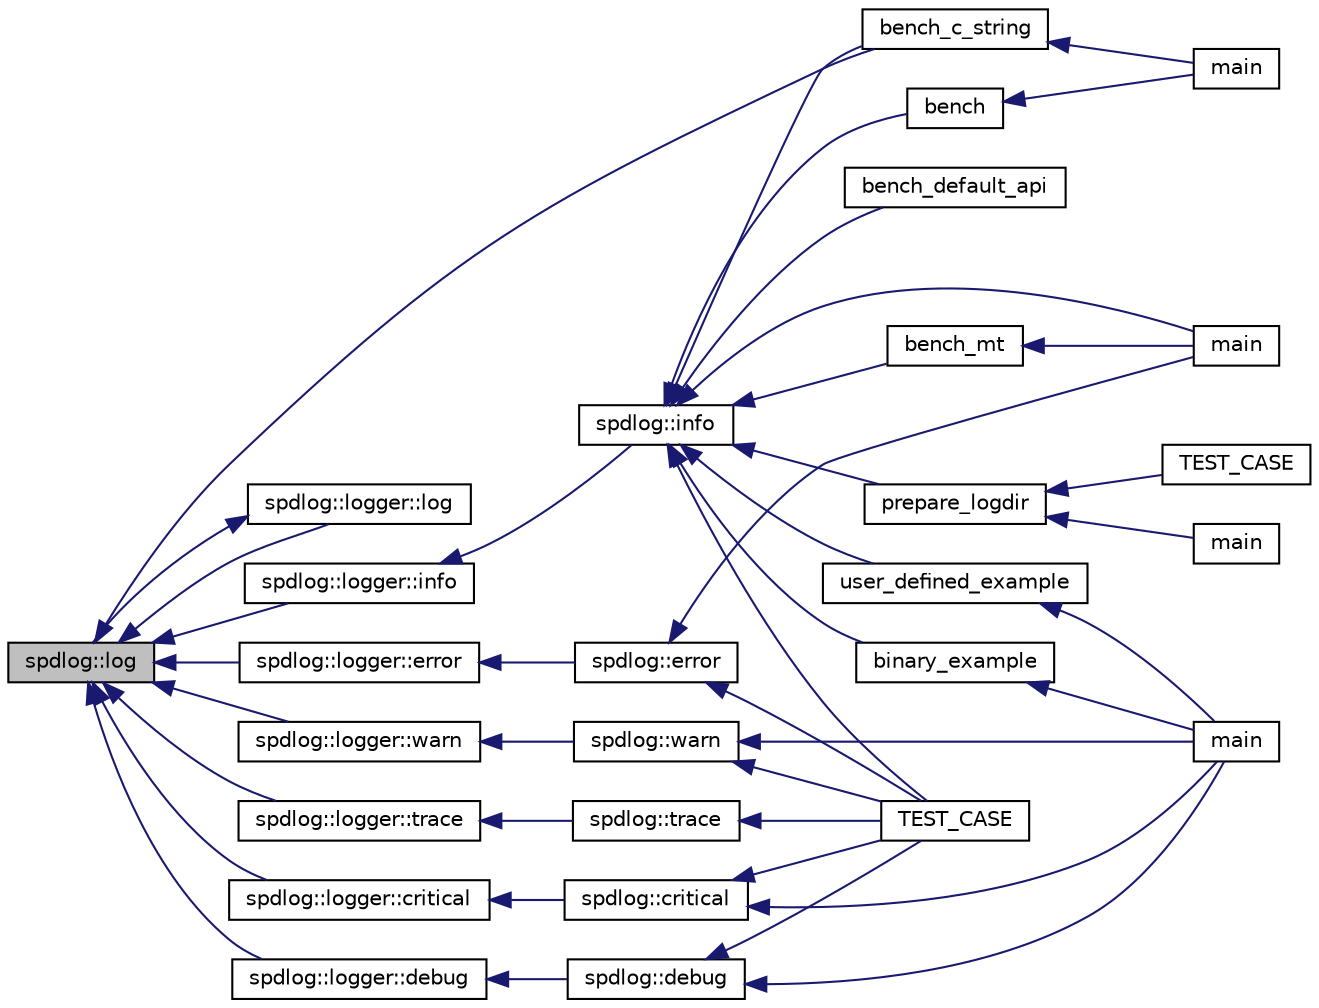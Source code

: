 digraph "spdlog::log"
{
  edge [fontname="Helvetica",fontsize="10",labelfontname="Helvetica",labelfontsize="10"];
  node [fontname="Helvetica",fontsize="10",shape=record];
  rankdir="LR";
  Node1 [label="spdlog::log",height=0.2,width=0.4,color="black", fillcolor="grey75", style="filled" fontcolor="black"];
  Node1 -> Node2 [dir="back",color="midnightblue",fontsize="10",style="solid",fontname="Helvetica"];
  Node2 [label="bench_c_string",height=0.2,width=0.4,color="black", fillcolor="white", style="filled",URL="$bench_8cpp.html#ad44a71c1b1a49867d117d367fd476e94"];
  Node2 -> Node3 [dir="back",color="midnightblue",fontsize="10",style="solid",fontname="Helvetica"];
  Node3 [label="main",height=0.2,width=0.4,color="black", fillcolor="white", style="filled",URL="$bench_8cpp.html#a0ddf1224851353fc92bfbff6f499fa97"];
  Node1 -> Node4 [dir="back",color="midnightblue",fontsize="10",style="solid",fontname="Helvetica"];
  Node4 [label="spdlog::logger::log",height=0.2,width=0.4,color="black", fillcolor="white", style="filled",URL="$classspdlog_1_1logger.html#a5149c7b8c1ac8aeedbeba779b0e0cfb7"];
  Node4 -> Node1 [dir="back",color="midnightblue",fontsize="10",style="solid",fontname="Helvetica"];
  Node1 -> Node5 [dir="back",color="midnightblue",fontsize="10",style="solid",fontname="Helvetica"];
  Node5 [label="spdlog::logger::trace",height=0.2,width=0.4,color="black", fillcolor="white", style="filled",URL="$classspdlog_1_1logger.html#ad40c4deed02014ba07bd45d216808cb8"];
  Node5 -> Node6 [dir="back",color="midnightblue",fontsize="10",style="solid",fontname="Helvetica"];
  Node6 [label="spdlog::trace",height=0.2,width=0.4,color="black", fillcolor="white", style="filled",URL="$namespacespdlog.html#adc6cdc47f32c1a9d66cedbe05202bbd1"];
  Node6 -> Node7 [dir="back",color="midnightblue",fontsize="10",style="solid",fontname="Helvetica"];
  Node7 [label="TEST_CASE",height=0.2,width=0.4,color="black", fillcolor="white", style="filled",URL="$test__misc_8cpp.html#abbb6623501088a076b93b8753bf9b660"];
  Node1 -> Node8 [dir="back",color="midnightblue",fontsize="10",style="solid",fontname="Helvetica"];
  Node8 [label="spdlog::logger::debug",height=0.2,width=0.4,color="black", fillcolor="white", style="filled",URL="$classspdlog_1_1logger.html#abccd1b923dcc02f7ab27bddc62d249e4"];
  Node8 -> Node9 [dir="back",color="midnightblue",fontsize="10",style="solid",fontname="Helvetica"];
  Node9 [label="spdlog::debug",height=0.2,width=0.4,color="black", fillcolor="white", style="filled",URL="$namespacespdlog.html#a1fe043ac565dfec785bab6dd68687657"];
  Node9 -> Node10 [dir="back",color="midnightblue",fontsize="10",style="solid",fontname="Helvetica"];
  Node10 [label="main",height=0.2,width=0.4,color="black", fillcolor="white", style="filled",URL="$example_8cpp.html#a81ce304348a420752ee080480d2b3095"];
  Node9 -> Node7 [dir="back",color="midnightblue",fontsize="10",style="solid",fontname="Helvetica"];
  Node1 -> Node11 [dir="back",color="midnightblue",fontsize="10",style="solid",fontname="Helvetica"];
  Node11 [label="spdlog::logger::info",height=0.2,width=0.4,color="black", fillcolor="white", style="filled",URL="$classspdlog_1_1logger.html#ab9862f48bf0a87b8f3532d36d404235a"];
  Node11 -> Node12 [dir="back",color="midnightblue",fontsize="10",style="solid",fontname="Helvetica"];
  Node12 [label="spdlog::info",height=0.2,width=0.4,color="black", fillcolor="white", style="filled",URL="$namespacespdlog.html#aa28eab0ad170c43b6624bf698a12a1d2"];
  Node12 -> Node13 [dir="back",color="midnightblue",fontsize="10",style="solid",fontname="Helvetica"];
  Node13 [label="main",height=0.2,width=0.4,color="black", fillcolor="white", style="filled",URL="$async__bench_8cpp.html#a0ddf1224851353fc92bfbff6f499fa97"];
  Node12 -> Node14 [dir="back",color="midnightblue",fontsize="10",style="solid",fontname="Helvetica"];
  Node14 [label="bench_mt",height=0.2,width=0.4,color="black", fillcolor="white", style="filled",URL="$async__bench_8cpp.html#a87be032cecc2ffc9b5fe137148fa2b1a"];
  Node14 -> Node13 [dir="back",color="midnightblue",fontsize="10",style="solid",fontname="Helvetica"];
  Node12 -> Node15 [dir="back",color="midnightblue",fontsize="10",style="solid",fontname="Helvetica"];
  Node15 [label="bench",height=0.2,width=0.4,color="black", fillcolor="white", style="filled",URL="$bench_8cpp.html#a7319bfe51ec9511b35f5c12e521065f6"];
  Node15 -> Node3 [dir="back",color="midnightblue",fontsize="10",style="solid",fontname="Helvetica"];
  Node12 -> Node16 [dir="back",color="midnightblue",fontsize="10",style="solid",fontname="Helvetica"];
  Node16 [label="bench_default_api",height=0.2,width=0.4,color="black", fillcolor="white", style="filled",URL="$bench_8cpp.html#a343297571d41f5f784e384b71ced42f2"];
  Node12 -> Node2 [dir="back",color="midnightblue",fontsize="10",style="solid",fontname="Helvetica"];
  Node12 -> Node17 [dir="back",color="midnightblue",fontsize="10",style="solid",fontname="Helvetica"];
  Node17 [label="prepare_logdir",height=0.2,width=0.4,color="black", fillcolor="white", style="filled",URL="$tests_2utils_8h.html#a2b5b3745d36c269b878e592c2fa801cb"];
  Node17 -> Node18 [dir="back",color="midnightblue",fontsize="10",style="solid",fontname="Helvetica"];
  Node18 [label="main",height=0.2,width=0.4,color="black", fillcolor="white", style="filled",URL="$latency_8cpp.html#a0ddf1224851353fc92bfbff6f499fa97"];
  Node17 -> Node19 [dir="back",color="midnightblue",fontsize="10",style="solid",fontname="Helvetica"];
  Node19 [label="TEST_CASE",height=0.2,width=0.4,color="black", fillcolor="white", style="filled",URL="$test__async_8cpp.html#ab70534321dea5d2f87206ff5601e0d6b"];
  Node12 -> Node20 [dir="back",color="midnightblue",fontsize="10",style="solid",fontname="Helvetica"];
  Node20 [label="binary_example",height=0.2,width=0.4,color="black", fillcolor="white", style="filled",URL="$example_8cpp.html#a2e05f77fb3f2674bac54750230c694dd"];
  Node20 -> Node10 [dir="back",color="midnightblue",fontsize="10",style="solid",fontname="Helvetica"];
  Node12 -> Node21 [dir="back",color="midnightblue",fontsize="10",style="solid",fontname="Helvetica"];
  Node21 [label="user_defined_example",height=0.2,width=0.4,color="black", fillcolor="white", style="filled",URL="$example_8cpp.html#a33e5031a84de450b97c6baa66a88d234"];
  Node21 -> Node10 [dir="back",color="midnightblue",fontsize="10",style="solid",fontname="Helvetica"];
  Node12 -> Node7 [dir="back",color="midnightblue",fontsize="10",style="solid",fontname="Helvetica"];
  Node1 -> Node22 [dir="back",color="midnightblue",fontsize="10",style="solid",fontname="Helvetica"];
  Node22 [label="spdlog::logger::warn",height=0.2,width=0.4,color="black", fillcolor="white", style="filled",URL="$classspdlog_1_1logger.html#a0382864b4285f133aea148baf896bbba"];
  Node22 -> Node23 [dir="back",color="midnightblue",fontsize="10",style="solid",fontname="Helvetica"];
  Node23 [label="spdlog::warn",height=0.2,width=0.4,color="black", fillcolor="white", style="filled",URL="$namespacespdlog.html#a71d5d744f89b2ff8241c95edd72d0dd1"];
  Node23 -> Node10 [dir="back",color="midnightblue",fontsize="10",style="solid",fontname="Helvetica"];
  Node23 -> Node7 [dir="back",color="midnightblue",fontsize="10",style="solid",fontname="Helvetica"];
  Node1 -> Node24 [dir="back",color="midnightblue",fontsize="10",style="solid",fontname="Helvetica"];
  Node24 [label="spdlog::logger::error",height=0.2,width=0.4,color="black", fillcolor="white", style="filled",URL="$classspdlog_1_1logger.html#a0ffb0e950bd4ed068ee8a29e83efd304"];
  Node24 -> Node25 [dir="back",color="midnightblue",fontsize="10",style="solid",fontname="Helvetica"];
  Node25 [label="spdlog::error",height=0.2,width=0.4,color="black", fillcolor="white", style="filled",URL="$namespacespdlog.html#a5c40a7d8c55fca2ffc801aabaf131515"];
  Node25 -> Node13 [dir="back",color="midnightblue",fontsize="10",style="solid",fontname="Helvetica"];
  Node25 -> Node7 [dir="back",color="midnightblue",fontsize="10",style="solid",fontname="Helvetica"];
  Node1 -> Node26 [dir="back",color="midnightblue",fontsize="10",style="solid",fontname="Helvetica"];
  Node26 [label="spdlog::logger::critical",height=0.2,width=0.4,color="black", fillcolor="white", style="filled",URL="$classspdlog_1_1logger.html#af5194daad87b79f4bc3d298ad5a3eb08"];
  Node26 -> Node27 [dir="back",color="midnightblue",fontsize="10",style="solid",fontname="Helvetica"];
  Node27 [label="spdlog::critical",height=0.2,width=0.4,color="black", fillcolor="white", style="filled",URL="$namespacespdlog.html#a2888f195cff657a62f78800b3f4f433b"];
  Node27 -> Node10 [dir="back",color="midnightblue",fontsize="10",style="solid",fontname="Helvetica"];
  Node27 -> Node7 [dir="back",color="midnightblue",fontsize="10",style="solid",fontname="Helvetica"];
}
